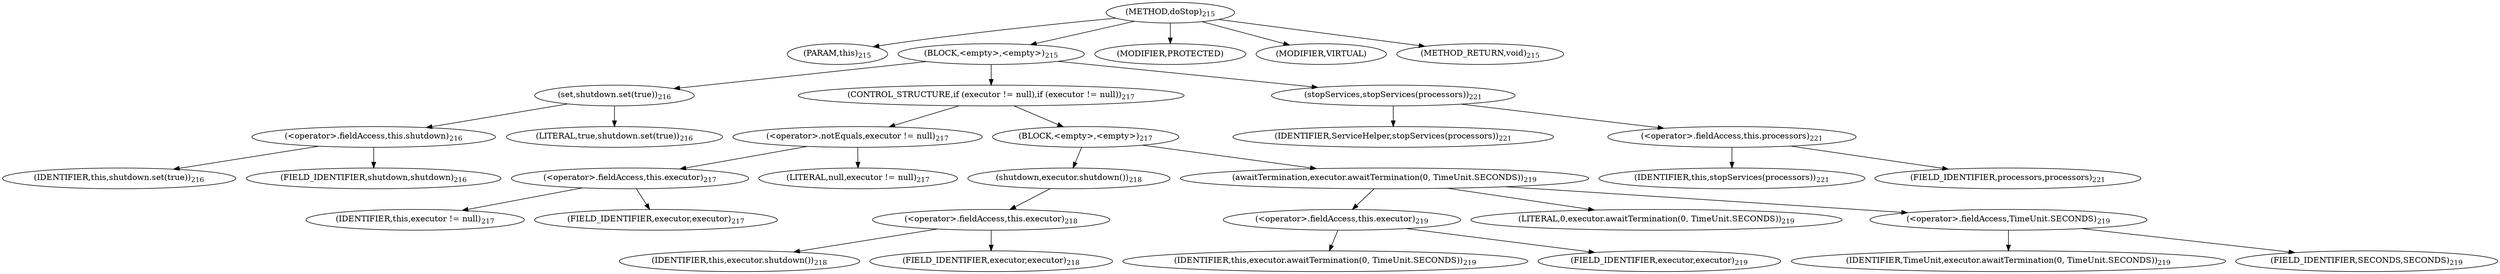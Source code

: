 digraph "doStop" {  
"604" [label = <(METHOD,doStop)<SUB>215</SUB>> ]
"605" [label = <(PARAM,this)<SUB>215</SUB>> ]
"606" [label = <(BLOCK,&lt;empty&gt;,&lt;empty&gt;)<SUB>215</SUB>> ]
"607" [label = <(set,shutdown.set(true))<SUB>216</SUB>> ]
"608" [label = <(&lt;operator&gt;.fieldAccess,this.shutdown)<SUB>216</SUB>> ]
"609" [label = <(IDENTIFIER,this,shutdown.set(true))<SUB>216</SUB>> ]
"610" [label = <(FIELD_IDENTIFIER,shutdown,shutdown)<SUB>216</SUB>> ]
"611" [label = <(LITERAL,true,shutdown.set(true))<SUB>216</SUB>> ]
"612" [label = <(CONTROL_STRUCTURE,if (executor != null),if (executor != null))<SUB>217</SUB>> ]
"613" [label = <(&lt;operator&gt;.notEquals,executor != null)<SUB>217</SUB>> ]
"614" [label = <(&lt;operator&gt;.fieldAccess,this.executor)<SUB>217</SUB>> ]
"615" [label = <(IDENTIFIER,this,executor != null)<SUB>217</SUB>> ]
"616" [label = <(FIELD_IDENTIFIER,executor,executor)<SUB>217</SUB>> ]
"617" [label = <(LITERAL,null,executor != null)<SUB>217</SUB>> ]
"618" [label = <(BLOCK,&lt;empty&gt;,&lt;empty&gt;)<SUB>217</SUB>> ]
"619" [label = <(shutdown,executor.shutdown())<SUB>218</SUB>> ]
"620" [label = <(&lt;operator&gt;.fieldAccess,this.executor)<SUB>218</SUB>> ]
"621" [label = <(IDENTIFIER,this,executor.shutdown())<SUB>218</SUB>> ]
"622" [label = <(FIELD_IDENTIFIER,executor,executor)<SUB>218</SUB>> ]
"623" [label = <(awaitTermination,executor.awaitTermination(0, TimeUnit.SECONDS))<SUB>219</SUB>> ]
"624" [label = <(&lt;operator&gt;.fieldAccess,this.executor)<SUB>219</SUB>> ]
"625" [label = <(IDENTIFIER,this,executor.awaitTermination(0, TimeUnit.SECONDS))<SUB>219</SUB>> ]
"626" [label = <(FIELD_IDENTIFIER,executor,executor)<SUB>219</SUB>> ]
"627" [label = <(LITERAL,0,executor.awaitTermination(0, TimeUnit.SECONDS))<SUB>219</SUB>> ]
"628" [label = <(&lt;operator&gt;.fieldAccess,TimeUnit.SECONDS)<SUB>219</SUB>> ]
"629" [label = <(IDENTIFIER,TimeUnit,executor.awaitTermination(0, TimeUnit.SECONDS))<SUB>219</SUB>> ]
"630" [label = <(FIELD_IDENTIFIER,SECONDS,SECONDS)<SUB>219</SUB>> ]
"631" [label = <(stopServices,stopServices(processors))<SUB>221</SUB>> ]
"632" [label = <(IDENTIFIER,ServiceHelper,stopServices(processors))<SUB>221</SUB>> ]
"633" [label = <(&lt;operator&gt;.fieldAccess,this.processors)<SUB>221</SUB>> ]
"634" [label = <(IDENTIFIER,this,stopServices(processors))<SUB>221</SUB>> ]
"635" [label = <(FIELD_IDENTIFIER,processors,processors)<SUB>221</SUB>> ]
"636" [label = <(MODIFIER,PROTECTED)> ]
"637" [label = <(MODIFIER,VIRTUAL)> ]
"638" [label = <(METHOD_RETURN,void)<SUB>215</SUB>> ]
  "604" -> "605" 
  "604" -> "606" 
  "604" -> "636" 
  "604" -> "637" 
  "604" -> "638" 
  "606" -> "607" 
  "606" -> "612" 
  "606" -> "631" 
  "607" -> "608" 
  "607" -> "611" 
  "608" -> "609" 
  "608" -> "610" 
  "612" -> "613" 
  "612" -> "618" 
  "613" -> "614" 
  "613" -> "617" 
  "614" -> "615" 
  "614" -> "616" 
  "618" -> "619" 
  "618" -> "623" 
  "619" -> "620" 
  "620" -> "621" 
  "620" -> "622" 
  "623" -> "624" 
  "623" -> "627" 
  "623" -> "628" 
  "624" -> "625" 
  "624" -> "626" 
  "628" -> "629" 
  "628" -> "630" 
  "631" -> "632" 
  "631" -> "633" 
  "633" -> "634" 
  "633" -> "635" 
}
